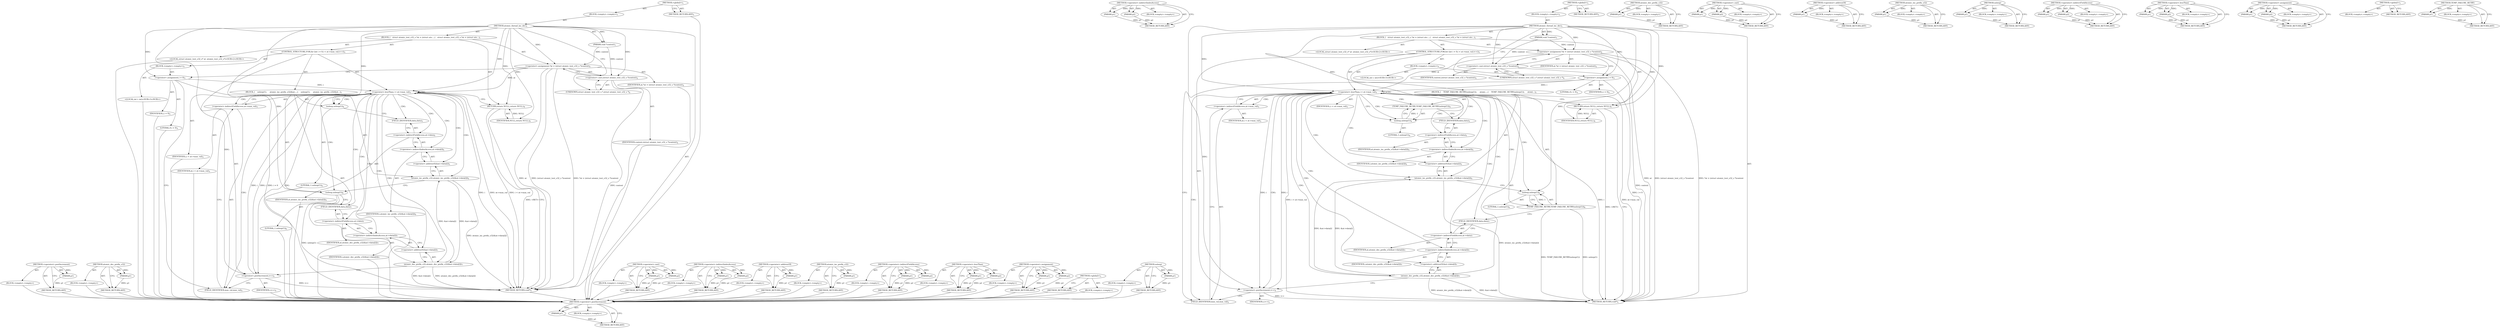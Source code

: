 digraph "TEMP_FAILURE_RETRY" {
vulnerable_92 [label=<(METHOD,&lt;operator&gt;.postIncrement)>];
vulnerable_93 [label=<(PARAM,p1)>];
vulnerable_94 [label=<(BLOCK,&lt;empty&gt;,&lt;empty&gt;)>];
vulnerable_95 [label=<(METHOD_RETURN,ANY)>];
vulnerable_113 [label=<(METHOD,atomic_dec_prefix_s32)>];
vulnerable_114 [label=<(PARAM,p1)>];
vulnerable_115 [label=<(BLOCK,&lt;empty&gt;,&lt;empty&gt;)>];
vulnerable_116 [label=<(METHOD_RETURN,ANY)>];
vulnerable_6 [label=<(METHOD,&lt;global&gt;)<SUB>1</SUB>>];
vulnerable_7 [label=<(BLOCK,&lt;empty&gt;,&lt;empty&gt;)<SUB>1</SUB>>];
vulnerable_8 [label=<(METHOD,atomic_thread_inc_dec)<SUB>1</SUB>>];
vulnerable_9 [label=<(PARAM,void *context)<SUB>1</SUB>>];
vulnerable_10 [label=<(BLOCK,{
   struct atomic_test_s32_s *at = (struct ato...,{
   struct atomic_test_s32_s *at = (struct ato...)<SUB>1</SUB>>];
vulnerable_11 [label="<(LOCAL,struct atomic_test_s32_s* at: atomic_test_s32_s*)<SUB>2</SUB>>"];
vulnerable_12 [label=<(&lt;operator&gt;.assignment,*at = (struct atomic_test_s32_s *)context)<SUB>2</SUB>>];
vulnerable_13 [label=<(IDENTIFIER,at,*at = (struct atomic_test_s32_s *)context)<SUB>2</SUB>>];
vulnerable_14 [label=<(&lt;operator&gt;.cast,(struct atomic_test_s32_s *)context)<SUB>2</SUB>>];
vulnerable_15 [label=<(UNKNOWN,struct atomic_test_s32_s *,struct atomic_test_s32_s *)<SUB>2</SUB>>];
vulnerable_16 [label=<(IDENTIFIER,context,(struct atomic_test_s32_s *)context)<SUB>2</SUB>>];
vulnerable_17 [label=<(CONTROL_STRUCTURE,FOR,for (int i = 0;i &lt; at-&gt;max_val;i++))<SUB>3</SUB>>];
vulnerable_18 [label=<(BLOCK,&lt;empty&gt;,&lt;empty&gt;)<SUB>3</SUB>>];
vulnerable_19 [label="<(LOCAL,int i: int)<SUB>3</SUB>>"];
vulnerable_20 [label=<(&lt;operator&gt;.assignment,i = 0)<SUB>3</SUB>>];
vulnerable_21 [label=<(IDENTIFIER,i,i = 0)<SUB>3</SUB>>];
vulnerable_22 [label=<(LITERAL,0,i = 0)<SUB>3</SUB>>];
vulnerable_23 [label=<(&lt;operator&gt;.lessThan,i &lt; at-&gt;max_val)<SUB>3</SUB>>];
vulnerable_24 [label=<(IDENTIFIER,i,i &lt; at-&gt;max_val)<SUB>3</SUB>>];
vulnerable_25 [label=<(&lt;operator&gt;.indirectFieldAccess,at-&gt;max_val)<SUB>3</SUB>>];
vulnerable_26 [label=<(IDENTIFIER,at,i &lt; at-&gt;max_val)<SUB>3</SUB>>];
vulnerable_27 [label=<(FIELD_IDENTIFIER,max_val,max_val)<SUB>3</SUB>>];
vulnerable_28 [label=<(&lt;operator&gt;.postIncrement,i++)<SUB>3</SUB>>];
vulnerable_29 [label=<(IDENTIFIER,i,i++)<SUB>3</SUB>>];
vulnerable_30 [label=<(BLOCK,{
    usleep(1);
     atomic_inc_prefix_s32(&amp;at...,{
    usleep(1);
     atomic_inc_prefix_s32(&amp;at...)<SUB>3</SUB>>];
vulnerable_31 [label=<(usleep,usleep(1))<SUB>4</SUB>>];
vulnerable_32 [label=<(LITERAL,1,usleep(1))<SUB>4</SUB>>];
vulnerable_33 [label=<(atomic_inc_prefix_s32,atomic_inc_prefix_s32(&amp;at-&gt;data[i]))<SUB>5</SUB>>];
vulnerable_34 [label=<(&lt;operator&gt;.addressOf,&amp;at-&gt;data[i])<SUB>5</SUB>>];
vulnerable_35 [label=<(&lt;operator&gt;.indirectIndexAccess,at-&gt;data[i])<SUB>5</SUB>>];
vulnerable_36 [label=<(&lt;operator&gt;.indirectFieldAccess,at-&gt;data)<SUB>5</SUB>>];
vulnerable_37 [label=<(IDENTIFIER,at,atomic_inc_prefix_s32(&amp;at-&gt;data[i]))<SUB>5</SUB>>];
vulnerable_38 [label=<(FIELD_IDENTIFIER,data,data)<SUB>5</SUB>>];
vulnerable_39 [label=<(IDENTIFIER,i,atomic_inc_prefix_s32(&amp;at-&gt;data[i]))<SUB>5</SUB>>];
vulnerable_40 [label=<(usleep,usleep(1))<SUB>6</SUB>>];
vulnerable_41 [label=<(LITERAL,1,usleep(1))<SUB>6</SUB>>];
vulnerable_42 [label=<(atomic_dec_prefix_s32,atomic_dec_prefix_s32(&amp;at-&gt;data[i]))<SUB>7</SUB>>];
vulnerable_43 [label=<(&lt;operator&gt;.addressOf,&amp;at-&gt;data[i])<SUB>7</SUB>>];
vulnerable_44 [label=<(&lt;operator&gt;.indirectIndexAccess,at-&gt;data[i])<SUB>7</SUB>>];
vulnerable_45 [label=<(&lt;operator&gt;.indirectFieldAccess,at-&gt;data)<SUB>7</SUB>>];
vulnerable_46 [label=<(IDENTIFIER,at,atomic_dec_prefix_s32(&amp;at-&gt;data[i]))<SUB>7</SUB>>];
vulnerable_47 [label=<(FIELD_IDENTIFIER,data,data)<SUB>7</SUB>>];
vulnerable_48 [label=<(IDENTIFIER,i,atomic_dec_prefix_s32(&amp;at-&gt;data[i]))<SUB>7</SUB>>];
vulnerable_49 [label=<(RETURN,return NULL;,return NULL;)<SUB>9</SUB>>];
vulnerable_50 [label=<(IDENTIFIER,NULL,return NULL;)<SUB>9</SUB>>];
vulnerable_51 [label=<(METHOD_RETURN,void*)<SUB>1</SUB>>];
vulnerable_53 [label=<(METHOD_RETURN,ANY)<SUB>1</SUB>>];
vulnerable_77 [label=<(METHOD,&lt;operator&gt;.cast)>];
vulnerable_78 [label=<(PARAM,p1)>];
vulnerable_79 [label=<(PARAM,p2)>];
vulnerable_80 [label=<(BLOCK,&lt;empty&gt;,&lt;empty&gt;)>];
vulnerable_81 [label=<(METHOD_RETURN,ANY)>];
vulnerable_108 [label=<(METHOD,&lt;operator&gt;.indirectIndexAccess)>];
vulnerable_109 [label=<(PARAM,p1)>];
vulnerable_110 [label=<(PARAM,p2)>];
vulnerable_111 [label=<(BLOCK,&lt;empty&gt;,&lt;empty&gt;)>];
vulnerable_112 [label=<(METHOD_RETURN,ANY)>];
vulnerable_104 [label=<(METHOD,&lt;operator&gt;.addressOf)>];
vulnerable_105 [label=<(PARAM,p1)>];
vulnerable_106 [label=<(BLOCK,&lt;empty&gt;,&lt;empty&gt;)>];
vulnerable_107 [label=<(METHOD_RETURN,ANY)>];
vulnerable_100 [label=<(METHOD,atomic_inc_prefix_s32)>];
vulnerable_101 [label=<(PARAM,p1)>];
vulnerable_102 [label=<(BLOCK,&lt;empty&gt;,&lt;empty&gt;)>];
vulnerable_103 [label=<(METHOD_RETURN,ANY)>];
vulnerable_87 [label=<(METHOD,&lt;operator&gt;.indirectFieldAccess)>];
vulnerable_88 [label=<(PARAM,p1)>];
vulnerable_89 [label=<(PARAM,p2)>];
vulnerable_90 [label=<(BLOCK,&lt;empty&gt;,&lt;empty&gt;)>];
vulnerable_91 [label=<(METHOD_RETURN,ANY)>];
vulnerable_82 [label=<(METHOD,&lt;operator&gt;.lessThan)>];
vulnerable_83 [label=<(PARAM,p1)>];
vulnerable_84 [label=<(PARAM,p2)>];
vulnerable_85 [label=<(BLOCK,&lt;empty&gt;,&lt;empty&gt;)>];
vulnerable_86 [label=<(METHOD_RETURN,ANY)>];
vulnerable_72 [label=<(METHOD,&lt;operator&gt;.assignment)>];
vulnerable_73 [label=<(PARAM,p1)>];
vulnerable_74 [label=<(PARAM,p2)>];
vulnerable_75 [label=<(BLOCK,&lt;empty&gt;,&lt;empty&gt;)>];
vulnerable_76 [label=<(METHOD_RETURN,ANY)>];
vulnerable_66 [label=<(METHOD,&lt;global&gt;)<SUB>1</SUB>>];
vulnerable_67 [label=<(BLOCK,&lt;empty&gt;,&lt;empty&gt;)>];
vulnerable_68 [label=<(METHOD_RETURN,ANY)>];
vulnerable_96 [label=<(METHOD,usleep)>];
vulnerable_97 [label=<(PARAM,p1)>];
vulnerable_98 [label=<(BLOCK,&lt;empty&gt;,&lt;empty&gt;)>];
vulnerable_99 [label=<(METHOD_RETURN,ANY)>];
fixed_94 [label=<(METHOD,&lt;operator&gt;.postIncrement)>];
fixed_95 [label=<(PARAM,p1)>];
fixed_96 [label=<(BLOCK,&lt;empty&gt;,&lt;empty&gt;)>];
fixed_97 [label=<(METHOD_RETURN,ANY)>];
fixed_114 [label=<(METHOD,&lt;operator&gt;.indirectIndexAccess)>];
fixed_115 [label=<(PARAM,p1)>];
fixed_116 [label=<(PARAM,p2)>];
fixed_117 [label=<(BLOCK,&lt;empty&gt;,&lt;empty&gt;)>];
fixed_118 [label=<(METHOD_RETURN,ANY)>];
fixed_6 [label=<(METHOD,&lt;global&gt;)<SUB>1</SUB>>];
fixed_7 [label=<(BLOCK,&lt;empty&gt;,&lt;empty&gt;)<SUB>1</SUB>>];
fixed_8 [label=<(METHOD,atomic_thread_inc_dec)<SUB>1</SUB>>];
fixed_9 [label=<(PARAM,void *context)<SUB>1</SUB>>];
fixed_10 [label=<(BLOCK,{
   struct atomic_test_s32_s *at = (struct ato...,{
   struct atomic_test_s32_s *at = (struct ato...)<SUB>1</SUB>>];
fixed_11 [label="<(LOCAL,struct atomic_test_s32_s* at: atomic_test_s32_s*)<SUB>2</SUB>>"];
fixed_12 [label=<(&lt;operator&gt;.assignment,*at = (struct atomic_test_s32_s *)context)<SUB>2</SUB>>];
fixed_13 [label=<(IDENTIFIER,at,*at = (struct atomic_test_s32_s *)context)<SUB>2</SUB>>];
fixed_14 [label=<(&lt;operator&gt;.cast,(struct atomic_test_s32_s *)context)<SUB>2</SUB>>];
fixed_15 [label=<(UNKNOWN,struct atomic_test_s32_s *,struct atomic_test_s32_s *)<SUB>2</SUB>>];
fixed_16 [label=<(IDENTIFIER,context,(struct atomic_test_s32_s *)context)<SUB>2</SUB>>];
fixed_17 [label=<(CONTROL_STRUCTURE,FOR,for (int i = 0;i &lt; at-&gt;max_val;i++))<SUB>3</SUB>>];
fixed_18 [label=<(BLOCK,&lt;empty&gt;,&lt;empty&gt;)<SUB>3</SUB>>];
fixed_19 [label="<(LOCAL,int i: int)<SUB>3</SUB>>"];
fixed_20 [label=<(&lt;operator&gt;.assignment,i = 0)<SUB>3</SUB>>];
fixed_21 [label=<(IDENTIFIER,i,i = 0)<SUB>3</SUB>>];
fixed_22 [label=<(LITERAL,0,i = 0)<SUB>3</SUB>>];
fixed_23 [label=<(&lt;operator&gt;.lessThan,i &lt; at-&gt;max_val)<SUB>3</SUB>>];
fixed_24 [label=<(IDENTIFIER,i,i &lt; at-&gt;max_val)<SUB>3</SUB>>];
fixed_25 [label=<(&lt;operator&gt;.indirectFieldAccess,at-&gt;max_val)<SUB>3</SUB>>];
fixed_26 [label=<(IDENTIFIER,at,i &lt; at-&gt;max_val)<SUB>3</SUB>>];
fixed_27 [label=<(FIELD_IDENTIFIER,max_val,max_val)<SUB>3</SUB>>];
fixed_28 [label=<(&lt;operator&gt;.postIncrement,i++)<SUB>3</SUB>>];
fixed_29 [label=<(IDENTIFIER,i,i++)<SUB>3</SUB>>];
fixed_30 [label=<(BLOCK,{
    TEMP_FAILURE_RETRY(usleep(1));
     atomi...,{
    TEMP_FAILURE_RETRY(usleep(1));
     atomi...)<SUB>3</SUB>>];
fixed_31 [label=<(TEMP_FAILURE_RETRY,TEMP_FAILURE_RETRY(usleep(1)))<SUB>4</SUB>>];
fixed_32 [label=<(usleep,usleep(1))<SUB>4</SUB>>];
fixed_33 [label=<(LITERAL,1,usleep(1))<SUB>4</SUB>>];
fixed_34 [label=<(atomic_inc_prefix_s32,atomic_inc_prefix_s32(&amp;at-&gt;data[i]))<SUB>5</SUB>>];
fixed_35 [label=<(&lt;operator&gt;.addressOf,&amp;at-&gt;data[i])<SUB>5</SUB>>];
fixed_36 [label=<(&lt;operator&gt;.indirectIndexAccess,at-&gt;data[i])<SUB>5</SUB>>];
fixed_37 [label=<(&lt;operator&gt;.indirectFieldAccess,at-&gt;data)<SUB>5</SUB>>];
fixed_38 [label=<(IDENTIFIER,at,atomic_inc_prefix_s32(&amp;at-&gt;data[i]))<SUB>5</SUB>>];
fixed_39 [label=<(FIELD_IDENTIFIER,data,data)<SUB>5</SUB>>];
fixed_40 [label=<(IDENTIFIER,i,atomic_inc_prefix_s32(&amp;at-&gt;data[i]))<SUB>5</SUB>>];
fixed_41 [label=<(TEMP_FAILURE_RETRY,TEMP_FAILURE_RETRY(usleep(1)))<SUB>6</SUB>>];
fixed_42 [label=<(usleep,usleep(1))<SUB>6</SUB>>];
fixed_43 [label=<(LITERAL,1,usleep(1))<SUB>6</SUB>>];
fixed_44 [label=<(atomic_dec_prefix_s32,atomic_dec_prefix_s32(&amp;at-&gt;data[i]))<SUB>7</SUB>>];
fixed_45 [label=<(&lt;operator&gt;.addressOf,&amp;at-&gt;data[i])<SUB>7</SUB>>];
fixed_46 [label=<(&lt;operator&gt;.indirectIndexAccess,at-&gt;data[i])<SUB>7</SUB>>];
fixed_47 [label=<(&lt;operator&gt;.indirectFieldAccess,at-&gt;data)<SUB>7</SUB>>];
fixed_48 [label=<(IDENTIFIER,at,atomic_dec_prefix_s32(&amp;at-&gt;data[i]))<SUB>7</SUB>>];
fixed_49 [label=<(FIELD_IDENTIFIER,data,data)<SUB>7</SUB>>];
fixed_50 [label=<(IDENTIFIER,i,atomic_dec_prefix_s32(&amp;at-&gt;data[i]))<SUB>7</SUB>>];
fixed_51 [label=<(RETURN,return NULL;,return NULL;)<SUB>9</SUB>>];
fixed_52 [label=<(IDENTIFIER,NULL,return NULL;)<SUB>9</SUB>>];
fixed_53 [label=<(METHOD_RETURN,void*)<SUB>1</SUB>>];
fixed_55 [label=<(METHOD_RETURN,ANY)<SUB>1</SUB>>];
fixed_119 [label=<(METHOD,atomic_dec_prefix_s32)>];
fixed_120 [label=<(PARAM,p1)>];
fixed_121 [label=<(BLOCK,&lt;empty&gt;,&lt;empty&gt;)>];
fixed_122 [label=<(METHOD_RETURN,ANY)>];
fixed_79 [label=<(METHOD,&lt;operator&gt;.cast)>];
fixed_80 [label=<(PARAM,p1)>];
fixed_81 [label=<(PARAM,p2)>];
fixed_82 [label=<(BLOCK,&lt;empty&gt;,&lt;empty&gt;)>];
fixed_83 [label=<(METHOD_RETURN,ANY)>];
fixed_110 [label=<(METHOD,&lt;operator&gt;.addressOf)>];
fixed_111 [label=<(PARAM,p1)>];
fixed_112 [label=<(BLOCK,&lt;empty&gt;,&lt;empty&gt;)>];
fixed_113 [label=<(METHOD_RETURN,ANY)>];
fixed_106 [label=<(METHOD,atomic_inc_prefix_s32)>];
fixed_107 [label=<(PARAM,p1)>];
fixed_108 [label=<(BLOCK,&lt;empty&gt;,&lt;empty&gt;)>];
fixed_109 [label=<(METHOD_RETURN,ANY)>];
fixed_102 [label=<(METHOD,usleep)>];
fixed_103 [label=<(PARAM,p1)>];
fixed_104 [label=<(BLOCK,&lt;empty&gt;,&lt;empty&gt;)>];
fixed_105 [label=<(METHOD_RETURN,ANY)>];
fixed_89 [label=<(METHOD,&lt;operator&gt;.indirectFieldAccess)>];
fixed_90 [label=<(PARAM,p1)>];
fixed_91 [label=<(PARAM,p2)>];
fixed_92 [label=<(BLOCK,&lt;empty&gt;,&lt;empty&gt;)>];
fixed_93 [label=<(METHOD_RETURN,ANY)>];
fixed_84 [label=<(METHOD,&lt;operator&gt;.lessThan)>];
fixed_85 [label=<(PARAM,p1)>];
fixed_86 [label=<(PARAM,p2)>];
fixed_87 [label=<(BLOCK,&lt;empty&gt;,&lt;empty&gt;)>];
fixed_88 [label=<(METHOD_RETURN,ANY)>];
fixed_74 [label=<(METHOD,&lt;operator&gt;.assignment)>];
fixed_75 [label=<(PARAM,p1)>];
fixed_76 [label=<(PARAM,p2)>];
fixed_77 [label=<(BLOCK,&lt;empty&gt;,&lt;empty&gt;)>];
fixed_78 [label=<(METHOD_RETURN,ANY)>];
fixed_68 [label=<(METHOD,&lt;global&gt;)<SUB>1</SUB>>];
fixed_69 [label=<(BLOCK,&lt;empty&gt;,&lt;empty&gt;)>];
fixed_70 [label=<(METHOD_RETURN,ANY)>];
fixed_98 [label=<(METHOD,TEMP_FAILURE_RETRY)>];
fixed_99 [label=<(PARAM,p1)>];
fixed_100 [label=<(BLOCK,&lt;empty&gt;,&lt;empty&gt;)>];
fixed_101 [label=<(METHOD_RETURN,ANY)>];
vulnerable_92 -> vulnerable_93  [key=0, label="AST: "];
vulnerable_92 -> vulnerable_93  [key=1, label="DDG: "];
vulnerable_92 -> vulnerable_94  [key=0, label="AST: "];
vulnerable_92 -> vulnerable_95  [key=0, label="AST: "];
vulnerable_92 -> vulnerable_95  [key=1, label="CFG: "];
vulnerable_93 -> vulnerable_95  [key=0, label="DDG: p1"];
vulnerable_94 -> fixed_94  [key=0];
vulnerable_95 -> fixed_94  [key=0];
vulnerable_113 -> vulnerable_114  [key=0, label="AST: "];
vulnerable_113 -> vulnerable_114  [key=1, label="DDG: "];
vulnerable_113 -> vulnerable_115  [key=0, label="AST: "];
vulnerable_113 -> vulnerable_116  [key=0, label="AST: "];
vulnerable_113 -> vulnerable_116  [key=1, label="CFG: "];
vulnerable_114 -> vulnerable_116  [key=0, label="DDG: p1"];
vulnerable_115 -> fixed_94  [key=0];
vulnerable_116 -> fixed_94  [key=0];
vulnerable_6 -> vulnerable_7  [key=0, label="AST: "];
vulnerable_6 -> vulnerable_53  [key=0, label="AST: "];
vulnerable_6 -> vulnerable_53  [key=1, label="CFG: "];
vulnerable_7 -> vulnerable_8  [key=0, label="AST: "];
vulnerable_8 -> vulnerable_9  [key=0, label="AST: "];
vulnerable_8 -> vulnerable_9  [key=1, label="DDG: "];
vulnerable_8 -> vulnerable_10  [key=0, label="AST: "];
vulnerable_8 -> vulnerable_51  [key=0, label="AST: "];
vulnerable_8 -> vulnerable_15  [key=0, label="CFG: "];
vulnerable_8 -> vulnerable_12  [key=0, label="DDG: "];
vulnerable_8 -> vulnerable_49  [key=0, label="DDG: "];
vulnerable_8 -> vulnerable_50  [key=0, label="DDG: "];
vulnerable_8 -> vulnerable_14  [key=0, label="DDG: "];
vulnerable_8 -> vulnerable_20  [key=0, label="DDG: "];
vulnerable_8 -> vulnerable_23  [key=0, label="DDG: "];
vulnerable_8 -> vulnerable_28  [key=0, label="DDG: "];
vulnerable_8 -> vulnerable_31  [key=0, label="DDG: "];
vulnerable_8 -> vulnerable_40  [key=0, label="DDG: "];
vulnerable_9 -> vulnerable_12  [key=0, label="DDG: context"];
vulnerable_9 -> vulnerable_14  [key=0, label="DDG: context"];
vulnerable_10 -> vulnerable_11  [key=0, label="AST: "];
vulnerable_10 -> vulnerable_12  [key=0, label="AST: "];
vulnerable_10 -> vulnerable_17  [key=0, label="AST: "];
vulnerable_10 -> vulnerable_49  [key=0, label="AST: "];
vulnerable_11 -> fixed_94  [key=0];
vulnerable_12 -> vulnerable_13  [key=0, label="AST: "];
vulnerable_12 -> vulnerable_14  [key=0, label="AST: "];
vulnerable_12 -> vulnerable_20  [key=0, label="CFG: "];
vulnerable_12 -> vulnerable_51  [key=0, label="DDG: at"];
vulnerable_12 -> vulnerable_51  [key=1, label="DDG: (struct atomic_test_s32_s *)context"];
vulnerable_12 -> vulnerable_51  [key=2, label="DDG: *at = (struct atomic_test_s32_s *)context"];
vulnerable_12 -> vulnerable_23  [key=0, label="DDG: at"];
vulnerable_13 -> fixed_94  [key=0];
vulnerable_14 -> vulnerable_15  [key=0, label="AST: "];
vulnerable_14 -> vulnerable_16  [key=0, label="AST: "];
vulnerable_14 -> vulnerable_12  [key=0, label="CFG: "];
vulnerable_14 -> vulnerable_51  [key=0, label="DDG: context"];
vulnerable_15 -> vulnerable_14  [key=0, label="CFG: "];
vulnerable_16 -> fixed_94  [key=0];
vulnerable_17 -> vulnerable_18  [key=0, label="AST: "];
vulnerable_17 -> vulnerable_23  [key=0, label="AST: "];
vulnerable_17 -> vulnerable_28  [key=0, label="AST: "];
vulnerable_17 -> vulnerable_30  [key=0, label="AST: "];
vulnerable_18 -> vulnerable_19  [key=0, label="AST: "];
vulnerable_18 -> vulnerable_20  [key=0, label="AST: "];
vulnerable_19 -> fixed_94  [key=0];
vulnerable_20 -> vulnerable_21  [key=0, label="AST: "];
vulnerable_20 -> vulnerable_22  [key=0, label="AST: "];
vulnerable_20 -> vulnerable_27  [key=0, label="CFG: "];
vulnerable_20 -> vulnerable_51  [key=0, label="DDG: i = 0"];
vulnerable_20 -> vulnerable_23  [key=0, label="DDG: i"];
vulnerable_21 -> fixed_94  [key=0];
vulnerable_22 -> fixed_94  [key=0];
vulnerable_23 -> vulnerable_24  [key=0, label="AST: "];
vulnerable_23 -> vulnerable_25  [key=0, label="AST: "];
vulnerable_23 -> vulnerable_25  [key=1, label="CDG: "];
vulnerable_23 -> vulnerable_31  [key=0, label="CFG: "];
vulnerable_23 -> vulnerable_31  [key=1, label="CDG: "];
vulnerable_23 -> vulnerable_49  [key=0, label="CFG: "];
vulnerable_23 -> vulnerable_51  [key=0, label="DDG: i"];
vulnerable_23 -> vulnerable_51  [key=1, label="DDG: at-&gt;max_val"];
vulnerable_23 -> vulnerable_51  [key=2, label="DDG: i &lt; at-&gt;max_val"];
vulnerable_23 -> vulnerable_28  [key=0, label="DDG: i"];
vulnerable_23 -> vulnerable_28  [key=1, label="CDG: "];
vulnerable_23 -> vulnerable_47  [key=0, label="CDG: "];
vulnerable_23 -> vulnerable_34  [key=0, label="CDG: "];
vulnerable_23 -> vulnerable_33  [key=0, label="CDG: "];
vulnerable_23 -> vulnerable_42  [key=0, label="CDG: "];
vulnerable_23 -> vulnerable_23  [key=0, label="CDG: "];
vulnerable_23 -> vulnerable_36  [key=0, label="CDG: "];
vulnerable_23 -> vulnerable_38  [key=0, label="CDG: "];
vulnerable_23 -> vulnerable_45  [key=0, label="CDG: "];
vulnerable_23 -> vulnerable_27  [key=0, label="CDG: "];
vulnerable_23 -> vulnerable_40  [key=0, label="CDG: "];
vulnerable_23 -> vulnerable_44  [key=0, label="CDG: "];
vulnerable_23 -> vulnerable_35  [key=0, label="CDG: "];
vulnerable_23 -> vulnerable_43  [key=0, label="CDG: "];
vulnerable_24 -> fixed_94  [key=0];
vulnerable_25 -> vulnerable_26  [key=0, label="AST: "];
vulnerable_25 -> vulnerable_27  [key=0, label="AST: "];
vulnerable_25 -> vulnerable_23  [key=0, label="CFG: "];
vulnerable_26 -> fixed_94  [key=0];
vulnerable_27 -> vulnerable_25  [key=0, label="CFG: "];
vulnerable_28 -> vulnerable_29  [key=0, label="AST: "];
vulnerable_28 -> vulnerable_27  [key=0, label="CFG: "];
vulnerable_28 -> vulnerable_51  [key=0, label="DDG: i++"];
vulnerable_28 -> vulnerable_23  [key=0, label="DDG: i"];
vulnerable_29 -> fixed_94  [key=0];
vulnerable_30 -> vulnerable_31  [key=0, label="AST: "];
vulnerable_30 -> vulnerable_33  [key=0, label="AST: "];
vulnerable_30 -> vulnerable_40  [key=0, label="AST: "];
vulnerable_30 -> vulnerable_42  [key=0, label="AST: "];
vulnerable_31 -> vulnerable_32  [key=0, label="AST: "];
vulnerable_31 -> vulnerable_38  [key=0, label="CFG: "];
vulnerable_32 -> fixed_94  [key=0];
vulnerable_33 -> vulnerable_34  [key=0, label="AST: "];
vulnerable_33 -> vulnerable_40  [key=0, label="CFG: "];
vulnerable_33 -> vulnerable_51  [key=0, label="DDG: atomic_inc_prefix_s32(&amp;at-&gt;data[i])"];
vulnerable_33 -> vulnerable_42  [key=0, label="DDG: &amp;at-&gt;data[i]"];
vulnerable_34 -> vulnerable_35  [key=0, label="AST: "];
vulnerable_34 -> vulnerable_33  [key=0, label="CFG: "];
vulnerable_35 -> vulnerable_36  [key=0, label="AST: "];
vulnerable_35 -> vulnerable_39  [key=0, label="AST: "];
vulnerable_35 -> vulnerable_34  [key=0, label="CFG: "];
vulnerable_36 -> vulnerable_37  [key=0, label="AST: "];
vulnerable_36 -> vulnerable_38  [key=0, label="AST: "];
vulnerable_36 -> vulnerable_35  [key=0, label="CFG: "];
vulnerable_37 -> fixed_94  [key=0];
vulnerable_38 -> vulnerable_36  [key=0, label="CFG: "];
vulnerable_39 -> fixed_94  [key=0];
vulnerable_40 -> vulnerable_41  [key=0, label="AST: "];
vulnerable_40 -> vulnerable_47  [key=0, label="CFG: "];
vulnerable_40 -> vulnerable_51  [key=0, label="DDG: usleep(1)"];
vulnerable_41 -> fixed_94  [key=0];
vulnerable_42 -> vulnerable_43  [key=0, label="AST: "];
vulnerable_42 -> vulnerable_28  [key=0, label="CFG: "];
vulnerable_42 -> vulnerable_51  [key=0, label="DDG: &amp;at-&gt;data[i]"];
vulnerable_42 -> vulnerable_51  [key=1, label="DDG: atomic_dec_prefix_s32(&amp;at-&gt;data[i])"];
vulnerable_42 -> vulnerable_33  [key=0, label="DDG: &amp;at-&gt;data[i]"];
vulnerable_43 -> vulnerable_44  [key=0, label="AST: "];
vulnerable_43 -> vulnerable_42  [key=0, label="CFG: "];
vulnerable_44 -> vulnerable_45  [key=0, label="AST: "];
vulnerable_44 -> vulnerable_48  [key=0, label="AST: "];
vulnerable_44 -> vulnerable_43  [key=0, label="CFG: "];
vulnerable_45 -> vulnerable_46  [key=0, label="AST: "];
vulnerable_45 -> vulnerable_47  [key=0, label="AST: "];
vulnerable_45 -> vulnerable_44  [key=0, label="CFG: "];
vulnerable_46 -> fixed_94  [key=0];
vulnerable_47 -> vulnerable_45  [key=0, label="CFG: "];
vulnerable_48 -> fixed_94  [key=0];
vulnerable_49 -> vulnerable_50  [key=0, label="AST: "];
vulnerable_49 -> vulnerable_51  [key=0, label="CFG: "];
vulnerable_49 -> vulnerable_51  [key=1, label="DDG: &lt;RET&gt;"];
vulnerable_50 -> vulnerable_49  [key=0, label="DDG: NULL"];
vulnerable_51 -> fixed_94  [key=0];
vulnerable_53 -> fixed_94  [key=0];
vulnerable_77 -> vulnerable_78  [key=0, label="AST: "];
vulnerable_77 -> vulnerable_78  [key=1, label="DDG: "];
vulnerable_77 -> vulnerable_80  [key=0, label="AST: "];
vulnerable_77 -> vulnerable_79  [key=0, label="AST: "];
vulnerable_77 -> vulnerable_79  [key=1, label="DDG: "];
vulnerable_77 -> vulnerable_81  [key=0, label="AST: "];
vulnerable_77 -> vulnerable_81  [key=1, label="CFG: "];
vulnerable_78 -> vulnerable_81  [key=0, label="DDG: p1"];
vulnerable_79 -> vulnerable_81  [key=0, label="DDG: p2"];
vulnerable_80 -> fixed_94  [key=0];
vulnerable_81 -> fixed_94  [key=0];
vulnerable_108 -> vulnerable_109  [key=0, label="AST: "];
vulnerable_108 -> vulnerable_109  [key=1, label="DDG: "];
vulnerable_108 -> vulnerable_111  [key=0, label="AST: "];
vulnerable_108 -> vulnerable_110  [key=0, label="AST: "];
vulnerable_108 -> vulnerable_110  [key=1, label="DDG: "];
vulnerable_108 -> vulnerable_112  [key=0, label="AST: "];
vulnerable_108 -> vulnerable_112  [key=1, label="CFG: "];
vulnerable_109 -> vulnerable_112  [key=0, label="DDG: p1"];
vulnerable_110 -> vulnerable_112  [key=0, label="DDG: p2"];
vulnerable_111 -> fixed_94  [key=0];
vulnerable_112 -> fixed_94  [key=0];
vulnerable_104 -> vulnerable_105  [key=0, label="AST: "];
vulnerable_104 -> vulnerable_105  [key=1, label="DDG: "];
vulnerable_104 -> vulnerable_106  [key=0, label="AST: "];
vulnerable_104 -> vulnerable_107  [key=0, label="AST: "];
vulnerable_104 -> vulnerable_107  [key=1, label="CFG: "];
vulnerable_105 -> vulnerable_107  [key=0, label="DDG: p1"];
vulnerable_106 -> fixed_94  [key=0];
vulnerable_107 -> fixed_94  [key=0];
vulnerable_100 -> vulnerable_101  [key=0, label="AST: "];
vulnerable_100 -> vulnerable_101  [key=1, label="DDG: "];
vulnerable_100 -> vulnerable_102  [key=0, label="AST: "];
vulnerable_100 -> vulnerable_103  [key=0, label="AST: "];
vulnerable_100 -> vulnerable_103  [key=1, label="CFG: "];
vulnerable_101 -> vulnerable_103  [key=0, label="DDG: p1"];
vulnerable_102 -> fixed_94  [key=0];
vulnerable_103 -> fixed_94  [key=0];
vulnerable_87 -> vulnerable_88  [key=0, label="AST: "];
vulnerable_87 -> vulnerable_88  [key=1, label="DDG: "];
vulnerable_87 -> vulnerable_90  [key=0, label="AST: "];
vulnerable_87 -> vulnerable_89  [key=0, label="AST: "];
vulnerable_87 -> vulnerable_89  [key=1, label="DDG: "];
vulnerable_87 -> vulnerable_91  [key=0, label="AST: "];
vulnerable_87 -> vulnerable_91  [key=1, label="CFG: "];
vulnerable_88 -> vulnerable_91  [key=0, label="DDG: p1"];
vulnerable_89 -> vulnerable_91  [key=0, label="DDG: p2"];
vulnerable_90 -> fixed_94  [key=0];
vulnerable_91 -> fixed_94  [key=0];
vulnerable_82 -> vulnerable_83  [key=0, label="AST: "];
vulnerable_82 -> vulnerable_83  [key=1, label="DDG: "];
vulnerable_82 -> vulnerable_85  [key=0, label="AST: "];
vulnerable_82 -> vulnerable_84  [key=0, label="AST: "];
vulnerable_82 -> vulnerable_84  [key=1, label="DDG: "];
vulnerable_82 -> vulnerable_86  [key=0, label="AST: "];
vulnerable_82 -> vulnerable_86  [key=1, label="CFG: "];
vulnerable_83 -> vulnerable_86  [key=0, label="DDG: p1"];
vulnerable_84 -> vulnerable_86  [key=0, label="DDG: p2"];
vulnerable_85 -> fixed_94  [key=0];
vulnerable_86 -> fixed_94  [key=0];
vulnerable_72 -> vulnerable_73  [key=0, label="AST: "];
vulnerable_72 -> vulnerable_73  [key=1, label="DDG: "];
vulnerable_72 -> vulnerable_75  [key=0, label="AST: "];
vulnerable_72 -> vulnerable_74  [key=0, label="AST: "];
vulnerable_72 -> vulnerable_74  [key=1, label="DDG: "];
vulnerable_72 -> vulnerable_76  [key=0, label="AST: "];
vulnerable_72 -> vulnerable_76  [key=1, label="CFG: "];
vulnerable_73 -> vulnerable_76  [key=0, label="DDG: p1"];
vulnerable_74 -> vulnerable_76  [key=0, label="DDG: p2"];
vulnerable_75 -> fixed_94  [key=0];
vulnerable_76 -> fixed_94  [key=0];
vulnerable_66 -> vulnerable_67  [key=0, label="AST: "];
vulnerable_66 -> vulnerable_68  [key=0, label="AST: "];
vulnerable_66 -> vulnerable_68  [key=1, label="CFG: "];
vulnerable_67 -> fixed_94  [key=0];
vulnerable_68 -> fixed_94  [key=0];
vulnerable_96 -> vulnerable_97  [key=0, label="AST: "];
vulnerable_96 -> vulnerable_97  [key=1, label="DDG: "];
vulnerable_96 -> vulnerable_98  [key=0, label="AST: "];
vulnerable_96 -> vulnerable_99  [key=0, label="AST: "];
vulnerable_96 -> vulnerable_99  [key=1, label="CFG: "];
vulnerable_97 -> vulnerable_99  [key=0, label="DDG: p1"];
vulnerable_98 -> fixed_94  [key=0];
vulnerable_99 -> fixed_94  [key=0];
fixed_94 -> fixed_95  [key=0, label="AST: "];
fixed_94 -> fixed_95  [key=1, label="DDG: "];
fixed_94 -> fixed_96  [key=0, label="AST: "];
fixed_94 -> fixed_97  [key=0, label="AST: "];
fixed_94 -> fixed_97  [key=1, label="CFG: "];
fixed_95 -> fixed_97  [key=0, label="DDG: p1"];
fixed_114 -> fixed_115  [key=0, label="AST: "];
fixed_114 -> fixed_115  [key=1, label="DDG: "];
fixed_114 -> fixed_117  [key=0, label="AST: "];
fixed_114 -> fixed_116  [key=0, label="AST: "];
fixed_114 -> fixed_116  [key=1, label="DDG: "];
fixed_114 -> fixed_118  [key=0, label="AST: "];
fixed_114 -> fixed_118  [key=1, label="CFG: "];
fixed_115 -> fixed_118  [key=0, label="DDG: p1"];
fixed_116 -> fixed_118  [key=0, label="DDG: p2"];
fixed_6 -> fixed_7  [key=0, label="AST: "];
fixed_6 -> fixed_55  [key=0, label="AST: "];
fixed_6 -> fixed_55  [key=1, label="CFG: "];
fixed_7 -> fixed_8  [key=0, label="AST: "];
fixed_8 -> fixed_9  [key=0, label="AST: "];
fixed_8 -> fixed_9  [key=1, label="DDG: "];
fixed_8 -> fixed_10  [key=0, label="AST: "];
fixed_8 -> fixed_53  [key=0, label="AST: "];
fixed_8 -> fixed_15  [key=0, label="CFG: "];
fixed_8 -> fixed_12  [key=0, label="DDG: "];
fixed_8 -> fixed_51  [key=0, label="DDG: "];
fixed_8 -> fixed_52  [key=0, label="DDG: "];
fixed_8 -> fixed_14  [key=0, label="DDG: "];
fixed_8 -> fixed_20  [key=0, label="DDG: "];
fixed_8 -> fixed_23  [key=0, label="DDG: "];
fixed_8 -> fixed_28  [key=0, label="DDG: "];
fixed_8 -> fixed_32  [key=0, label="DDG: "];
fixed_8 -> fixed_42  [key=0, label="DDG: "];
fixed_9 -> fixed_12  [key=0, label="DDG: context"];
fixed_9 -> fixed_14  [key=0, label="DDG: context"];
fixed_10 -> fixed_11  [key=0, label="AST: "];
fixed_10 -> fixed_12  [key=0, label="AST: "];
fixed_10 -> fixed_17  [key=0, label="AST: "];
fixed_10 -> fixed_51  [key=0, label="AST: "];
fixed_12 -> fixed_13  [key=0, label="AST: "];
fixed_12 -> fixed_14  [key=0, label="AST: "];
fixed_12 -> fixed_20  [key=0, label="CFG: "];
fixed_12 -> fixed_53  [key=0, label="DDG: at"];
fixed_12 -> fixed_53  [key=1, label="DDG: (struct atomic_test_s32_s *)context"];
fixed_12 -> fixed_53  [key=2, label="DDG: *at = (struct atomic_test_s32_s *)context"];
fixed_12 -> fixed_23  [key=0, label="DDG: at"];
fixed_14 -> fixed_15  [key=0, label="AST: "];
fixed_14 -> fixed_16  [key=0, label="AST: "];
fixed_14 -> fixed_12  [key=0, label="CFG: "];
fixed_14 -> fixed_53  [key=0, label="DDG: context"];
fixed_15 -> fixed_14  [key=0, label="CFG: "];
fixed_17 -> fixed_18  [key=0, label="AST: "];
fixed_17 -> fixed_23  [key=0, label="AST: "];
fixed_17 -> fixed_28  [key=0, label="AST: "];
fixed_17 -> fixed_30  [key=0, label="AST: "];
fixed_18 -> fixed_19  [key=0, label="AST: "];
fixed_18 -> fixed_20  [key=0, label="AST: "];
fixed_20 -> fixed_21  [key=0, label="AST: "];
fixed_20 -> fixed_22  [key=0, label="AST: "];
fixed_20 -> fixed_27  [key=0, label="CFG: "];
fixed_20 -> fixed_53  [key=0, label="DDG: i = 0"];
fixed_20 -> fixed_23  [key=0, label="DDG: i"];
fixed_23 -> fixed_24  [key=0, label="AST: "];
fixed_23 -> fixed_25  [key=0, label="AST: "];
fixed_23 -> fixed_25  [key=1, label="CDG: "];
fixed_23 -> fixed_32  [key=0, label="CFG: "];
fixed_23 -> fixed_32  [key=1, label="CDG: "];
fixed_23 -> fixed_51  [key=0, label="CFG: "];
fixed_23 -> fixed_53  [key=0, label="DDG: i"];
fixed_23 -> fixed_53  [key=1, label="DDG: at-&gt;max_val"];
fixed_23 -> fixed_53  [key=2, label="DDG: i &lt; at-&gt;max_val"];
fixed_23 -> fixed_28  [key=0, label="DDG: i"];
fixed_23 -> fixed_28  [key=1, label="CDG: "];
fixed_23 -> fixed_47  [key=0, label="CDG: "];
fixed_23 -> fixed_34  [key=0, label="CDG: "];
fixed_23 -> fixed_49  [key=0, label="CDG: "];
fixed_23 -> fixed_42  [key=0, label="CDG: "];
fixed_23 -> fixed_23  [key=0, label="CDG: "];
fixed_23 -> fixed_36  [key=0, label="CDG: "];
fixed_23 -> fixed_37  [key=0, label="CDG: "];
fixed_23 -> fixed_46  [key=0, label="CDG: "];
fixed_23 -> fixed_41  [key=0, label="CDG: "];
fixed_23 -> fixed_45  [key=0, label="CDG: "];
fixed_23 -> fixed_27  [key=0, label="CDG: "];
fixed_23 -> fixed_44  [key=0, label="CDG: "];
fixed_23 -> fixed_35  [key=0, label="CDG: "];
fixed_23 -> fixed_39  [key=0, label="CDG: "];
fixed_23 -> fixed_31  [key=0, label="CDG: "];
fixed_25 -> fixed_26  [key=0, label="AST: "];
fixed_25 -> fixed_27  [key=0, label="AST: "];
fixed_25 -> fixed_23  [key=0, label="CFG: "];
fixed_27 -> fixed_25  [key=0, label="CFG: "];
fixed_28 -> fixed_29  [key=0, label="AST: "];
fixed_28 -> fixed_27  [key=0, label="CFG: "];
fixed_28 -> fixed_53  [key=0, label="DDG: i++"];
fixed_28 -> fixed_23  [key=0, label="DDG: i"];
fixed_30 -> fixed_31  [key=0, label="AST: "];
fixed_30 -> fixed_34  [key=0, label="AST: "];
fixed_30 -> fixed_41  [key=0, label="AST: "];
fixed_30 -> fixed_44  [key=0, label="AST: "];
fixed_31 -> fixed_32  [key=0, label="AST: "];
fixed_31 -> fixed_39  [key=0, label="CFG: "];
fixed_32 -> fixed_33  [key=0, label="AST: "];
fixed_32 -> fixed_31  [key=0, label="CFG: "];
fixed_32 -> fixed_31  [key=1, label="DDG: 1"];
fixed_34 -> fixed_35  [key=0, label="AST: "];
fixed_34 -> fixed_42  [key=0, label="CFG: "];
fixed_34 -> fixed_53  [key=0, label="DDG: atomic_inc_prefix_s32(&amp;at-&gt;data[i])"];
fixed_34 -> fixed_44  [key=0, label="DDG: &amp;at-&gt;data[i]"];
fixed_35 -> fixed_36  [key=0, label="AST: "];
fixed_35 -> fixed_34  [key=0, label="CFG: "];
fixed_36 -> fixed_37  [key=0, label="AST: "];
fixed_36 -> fixed_40  [key=0, label="AST: "];
fixed_36 -> fixed_35  [key=0, label="CFG: "];
fixed_37 -> fixed_38  [key=0, label="AST: "];
fixed_37 -> fixed_39  [key=0, label="AST: "];
fixed_37 -> fixed_36  [key=0, label="CFG: "];
fixed_39 -> fixed_37  [key=0, label="CFG: "];
fixed_41 -> fixed_42  [key=0, label="AST: "];
fixed_41 -> fixed_49  [key=0, label="CFG: "];
fixed_41 -> fixed_53  [key=0, label="DDG: usleep(1)"];
fixed_41 -> fixed_53  [key=1, label="DDG: TEMP_FAILURE_RETRY(usleep(1))"];
fixed_42 -> fixed_43  [key=0, label="AST: "];
fixed_42 -> fixed_41  [key=0, label="CFG: "];
fixed_42 -> fixed_41  [key=1, label="DDG: 1"];
fixed_44 -> fixed_45  [key=0, label="AST: "];
fixed_44 -> fixed_28  [key=0, label="CFG: "];
fixed_44 -> fixed_53  [key=0, label="DDG: &amp;at-&gt;data[i]"];
fixed_44 -> fixed_53  [key=1, label="DDG: atomic_dec_prefix_s32(&amp;at-&gt;data[i])"];
fixed_44 -> fixed_34  [key=0, label="DDG: &amp;at-&gt;data[i]"];
fixed_45 -> fixed_46  [key=0, label="AST: "];
fixed_45 -> fixed_44  [key=0, label="CFG: "];
fixed_46 -> fixed_47  [key=0, label="AST: "];
fixed_46 -> fixed_50  [key=0, label="AST: "];
fixed_46 -> fixed_45  [key=0, label="CFG: "];
fixed_47 -> fixed_48  [key=0, label="AST: "];
fixed_47 -> fixed_49  [key=0, label="AST: "];
fixed_47 -> fixed_46  [key=0, label="CFG: "];
fixed_49 -> fixed_47  [key=0, label="CFG: "];
fixed_51 -> fixed_52  [key=0, label="AST: "];
fixed_51 -> fixed_53  [key=0, label="CFG: "];
fixed_51 -> fixed_53  [key=1, label="DDG: &lt;RET&gt;"];
fixed_52 -> fixed_51  [key=0, label="DDG: NULL"];
fixed_119 -> fixed_120  [key=0, label="AST: "];
fixed_119 -> fixed_120  [key=1, label="DDG: "];
fixed_119 -> fixed_121  [key=0, label="AST: "];
fixed_119 -> fixed_122  [key=0, label="AST: "];
fixed_119 -> fixed_122  [key=1, label="CFG: "];
fixed_120 -> fixed_122  [key=0, label="DDG: p1"];
fixed_79 -> fixed_80  [key=0, label="AST: "];
fixed_79 -> fixed_80  [key=1, label="DDG: "];
fixed_79 -> fixed_82  [key=0, label="AST: "];
fixed_79 -> fixed_81  [key=0, label="AST: "];
fixed_79 -> fixed_81  [key=1, label="DDG: "];
fixed_79 -> fixed_83  [key=0, label="AST: "];
fixed_79 -> fixed_83  [key=1, label="CFG: "];
fixed_80 -> fixed_83  [key=0, label="DDG: p1"];
fixed_81 -> fixed_83  [key=0, label="DDG: p2"];
fixed_110 -> fixed_111  [key=0, label="AST: "];
fixed_110 -> fixed_111  [key=1, label="DDG: "];
fixed_110 -> fixed_112  [key=0, label="AST: "];
fixed_110 -> fixed_113  [key=0, label="AST: "];
fixed_110 -> fixed_113  [key=1, label="CFG: "];
fixed_111 -> fixed_113  [key=0, label="DDG: p1"];
fixed_106 -> fixed_107  [key=0, label="AST: "];
fixed_106 -> fixed_107  [key=1, label="DDG: "];
fixed_106 -> fixed_108  [key=0, label="AST: "];
fixed_106 -> fixed_109  [key=0, label="AST: "];
fixed_106 -> fixed_109  [key=1, label="CFG: "];
fixed_107 -> fixed_109  [key=0, label="DDG: p1"];
fixed_102 -> fixed_103  [key=0, label="AST: "];
fixed_102 -> fixed_103  [key=1, label="DDG: "];
fixed_102 -> fixed_104  [key=0, label="AST: "];
fixed_102 -> fixed_105  [key=0, label="AST: "];
fixed_102 -> fixed_105  [key=1, label="CFG: "];
fixed_103 -> fixed_105  [key=0, label="DDG: p1"];
fixed_89 -> fixed_90  [key=0, label="AST: "];
fixed_89 -> fixed_90  [key=1, label="DDG: "];
fixed_89 -> fixed_92  [key=0, label="AST: "];
fixed_89 -> fixed_91  [key=0, label="AST: "];
fixed_89 -> fixed_91  [key=1, label="DDG: "];
fixed_89 -> fixed_93  [key=0, label="AST: "];
fixed_89 -> fixed_93  [key=1, label="CFG: "];
fixed_90 -> fixed_93  [key=0, label="DDG: p1"];
fixed_91 -> fixed_93  [key=0, label="DDG: p2"];
fixed_84 -> fixed_85  [key=0, label="AST: "];
fixed_84 -> fixed_85  [key=1, label="DDG: "];
fixed_84 -> fixed_87  [key=0, label="AST: "];
fixed_84 -> fixed_86  [key=0, label="AST: "];
fixed_84 -> fixed_86  [key=1, label="DDG: "];
fixed_84 -> fixed_88  [key=0, label="AST: "];
fixed_84 -> fixed_88  [key=1, label="CFG: "];
fixed_85 -> fixed_88  [key=0, label="DDG: p1"];
fixed_86 -> fixed_88  [key=0, label="DDG: p2"];
fixed_74 -> fixed_75  [key=0, label="AST: "];
fixed_74 -> fixed_75  [key=1, label="DDG: "];
fixed_74 -> fixed_77  [key=0, label="AST: "];
fixed_74 -> fixed_76  [key=0, label="AST: "];
fixed_74 -> fixed_76  [key=1, label="DDG: "];
fixed_74 -> fixed_78  [key=0, label="AST: "];
fixed_74 -> fixed_78  [key=1, label="CFG: "];
fixed_75 -> fixed_78  [key=0, label="DDG: p1"];
fixed_76 -> fixed_78  [key=0, label="DDG: p2"];
fixed_68 -> fixed_69  [key=0, label="AST: "];
fixed_68 -> fixed_70  [key=0, label="AST: "];
fixed_68 -> fixed_70  [key=1, label="CFG: "];
fixed_98 -> fixed_99  [key=0, label="AST: "];
fixed_98 -> fixed_99  [key=1, label="DDG: "];
fixed_98 -> fixed_100  [key=0, label="AST: "];
fixed_98 -> fixed_101  [key=0, label="AST: "];
fixed_98 -> fixed_101  [key=1, label="CFG: "];
fixed_99 -> fixed_101  [key=0, label="DDG: p1"];
}
